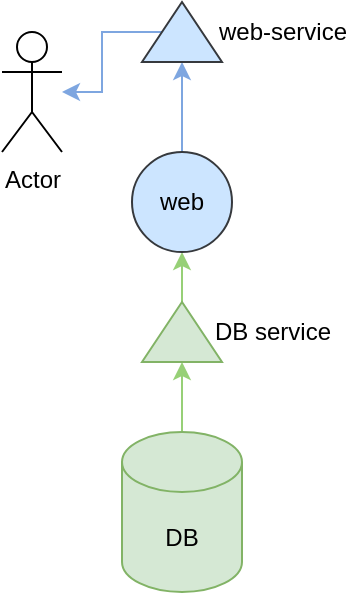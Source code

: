 <mxfile version="15.5.6" type="device"><diagram id="SSFPc8mL8y7Sj7rDa9RN" name="Application Failure"><mxGraphModel dx="263" dy="454" grid="1" gridSize="10" guides="1" tooltips="1" connect="1" arrows="1" fold="1" page="1" pageScale="1" pageWidth="850" pageHeight="1100" math="0" shadow="0"><root><mxCell id="0"/><mxCell id="1" parent="0"/><mxCell id="5z8O4asm9OjbamQKyaGp-8" style="edgeStyle=orthogonalEdgeStyle;rounded=0;orthogonalLoop=1;jettySize=auto;html=1;entryX=0;entryY=0.5;entryDx=0;entryDy=0;strokeColor=#97D077;" edge="1" parent="1" source="5z8O4asm9OjbamQKyaGp-1" target="5z8O4asm9OjbamQKyaGp-2"><mxGeometry relative="1" as="geometry"/></mxCell><mxCell id="5z8O4asm9OjbamQKyaGp-1" value="DB" style="shape=cylinder3;whiteSpace=wrap;html=1;boundedLbl=1;backgroundOutline=1;size=15;fillColor=#d5e8d4;strokeColor=#82b366;" vertex="1" parent="1"><mxGeometry x="330" y="540" width="60" height="80" as="geometry"/></mxCell><mxCell id="5z8O4asm9OjbamQKyaGp-9" style="edgeStyle=orthogonalEdgeStyle;rounded=0;orthogonalLoop=1;jettySize=auto;html=1;entryX=0.5;entryY=1;entryDx=0;entryDy=0;strokeColor=#97D077;" edge="1" parent="1" source="5z8O4asm9OjbamQKyaGp-2" target="5z8O4asm9OjbamQKyaGp-4"><mxGeometry relative="1" as="geometry"/></mxCell><mxCell id="5z8O4asm9OjbamQKyaGp-2" value="" style="triangle;whiteSpace=wrap;html=1;rotation=-90;fillColor=#d5e8d4;strokeColor=#82b366;" vertex="1" parent="1"><mxGeometry x="345" y="470" width="30" height="40" as="geometry"/></mxCell><mxCell id="5z8O4asm9OjbamQKyaGp-3" value="DB service" style="text;html=1;align=center;verticalAlign=middle;resizable=0;points=[];autosize=1;strokeColor=none;fillColor=none;" vertex="1" parent="1"><mxGeometry x="370" y="480" width="70" height="20" as="geometry"/></mxCell><mxCell id="5z8O4asm9OjbamQKyaGp-10" style="edgeStyle=orthogonalEdgeStyle;rounded=0;orthogonalLoop=1;jettySize=auto;html=1;entryX=0;entryY=0.5;entryDx=0;entryDy=0;strokeColor=#7EA6E0;" edge="1" parent="1" source="5z8O4asm9OjbamQKyaGp-4" target="5z8O4asm9OjbamQKyaGp-5"><mxGeometry relative="1" as="geometry"/></mxCell><mxCell id="5z8O4asm9OjbamQKyaGp-4" value="web" style="ellipse;whiteSpace=wrap;html=1;aspect=fixed;fillColor=#cce5ff;strokeColor=#36393d;" vertex="1" parent="1"><mxGeometry x="335" y="400" width="50" height="50" as="geometry"/></mxCell><mxCell id="5z8O4asm9OjbamQKyaGp-11" style="edgeStyle=orthogonalEdgeStyle;rounded=0;orthogonalLoop=1;jettySize=auto;html=1;fillColor=#cce5ff;strokeColor=#7EA6E0;" edge="1" parent="1" source="5z8O4asm9OjbamQKyaGp-5" target="5z8O4asm9OjbamQKyaGp-7"><mxGeometry relative="1" as="geometry"/></mxCell><mxCell id="5z8O4asm9OjbamQKyaGp-5" value="" style="triangle;whiteSpace=wrap;html=1;rotation=-90;fillColor=#cce5ff;strokeColor=#36393d;" vertex="1" parent="1"><mxGeometry x="345" y="320" width="30" height="40" as="geometry"/></mxCell><mxCell id="5z8O4asm9OjbamQKyaGp-6" value="web-service" style="text;html=1;align=center;verticalAlign=middle;resizable=0;points=[];autosize=1;strokeColor=none;fillColor=none;" vertex="1" parent="1"><mxGeometry x="370" y="330" width="80" height="20" as="geometry"/></mxCell><mxCell id="5z8O4asm9OjbamQKyaGp-7" value="Actor" style="shape=umlActor;verticalLabelPosition=bottom;verticalAlign=top;html=1;outlineConnect=0;" vertex="1" parent="1"><mxGeometry x="270" y="340" width="30" height="60" as="geometry"/></mxCell></root></mxGraphModel></diagram></mxfile>